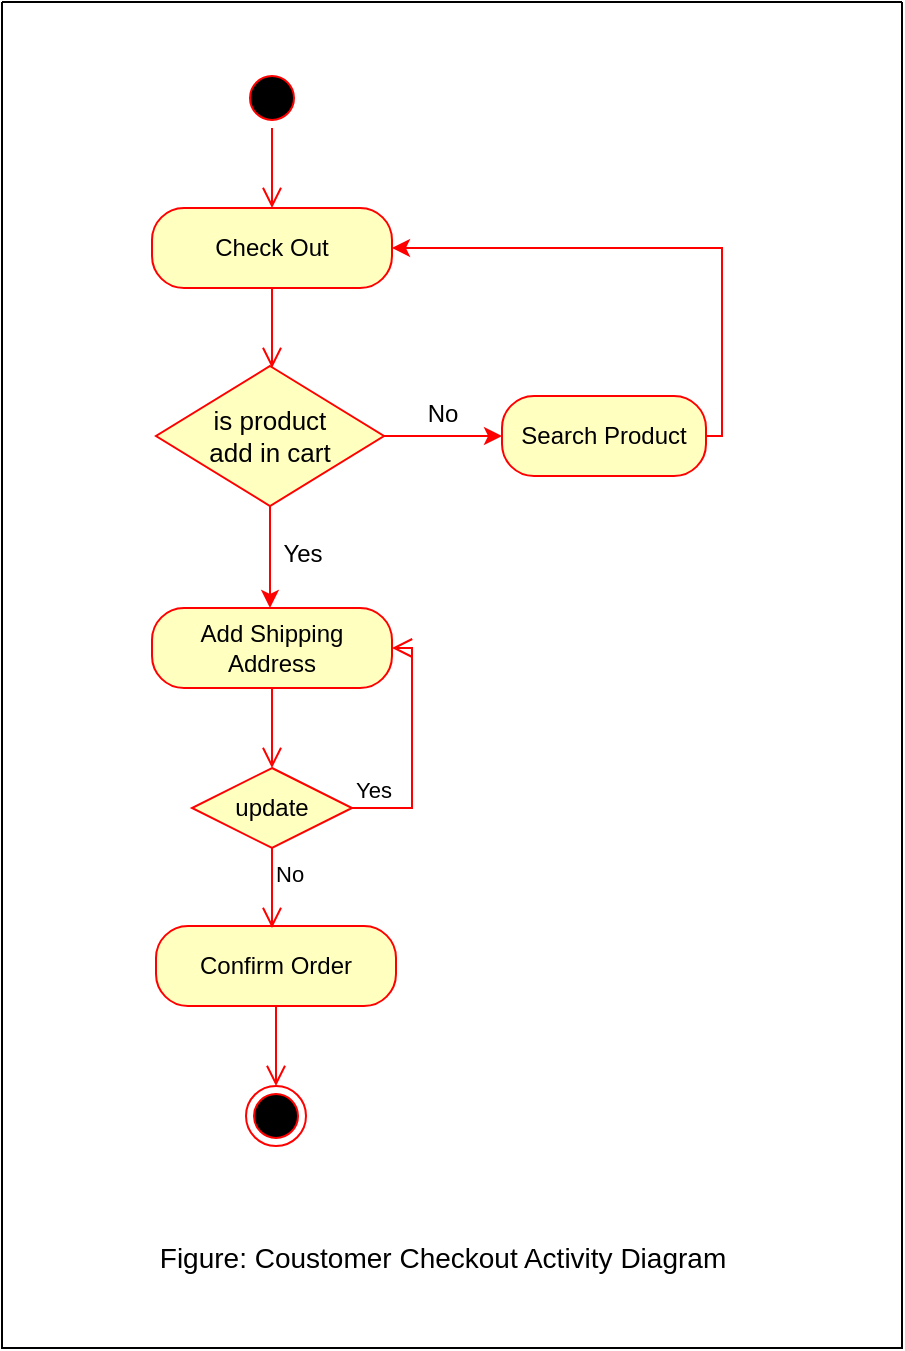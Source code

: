 <mxfile version="21.6.8" type="device">
  <diagram name="Page-1" id="uelJFIs8Anr73VACWAJr">
    <mxGraphModel dx="1036" dy="623" grid="1" gridSize="10" guides="1" tooltips="1" connect="1" arrows="1" fold="1" page="1" pageScale="1" pageWidth="850" pageHeight="1100" math="0" shadow="0">
      <root>
        <mxCell id="0" />
        <mxCell id="1" parent="0" />
        <mxCell id="rlGMDkgJDtpUSBhZU97J-1" value="" style="ellipse;html=1;shape=startState;fillColor=#000000;strokeColor=#ff0000;" parent="1" vertex="1">
          <mxGeometry x="350" y="150" width="30" height="30" as="geometry" />
        </mxCell>
        <mxCell id="rlGMDkgJDtpUSBhZU97J-2" value="" style="edgeStyle=orthogonalEdgeStyle;html=1;verticalAlign=bottom;endArrow=open;endSize=8;strokeColor=#FF0000;rounded=0;" parent="1" source="rlGMDkgJDtpUSBhZU97J-1" edge="1">
          <mxGeometry relative="1" as="geometry">
            <mxPoint x="365" y="220" as="targetPoint" />
          </mxGeometry>
        </mxCell>
        <mxCell id="rlGMDkgJDtpUSBhZU97J-3" value="Check Out" style="rounded=1;whiteSpace=wrap;html=1;arcSize=40;fontColor=#000000;fillColor=#ffffc0;strokeColor=#ff0000;" parent="1" vertex="1">
          <mxGeometry x="305" y="220" width="120" height="40" as="geometry" />
        </mxCell>
        <mxCell id="rlGMDkgJDtpUSBhZU97J-4" value="" style="edgeStyle=orthogonalEdgeStyle;html=1;verticalAlign=bottom;endArrow=open;endSize=8;strokeColor=#FF0000;rounded=0;" parent="1" source="rlGMDkgJDtpUSBhZU97J-3" edge="1">
          <mxGeometry relative="1" as="geometry">
            <mxPoint x="365" y="300" as="targetPoint" />
          </mxGeometry>
        </mxCell>
        <mxCell id="rlGMDkgJDtpUSBhZU97J-11" value="" style="edgeStyle=orthogonalEdgeStyle;rounded=0;orthogonalLoop=1;jettySize=auto;html=1;strokeColor=#FF0000;" parent="1" source="rlGMDkgJDtpUSBhZU97J-5" edge="1">
          <mxGeometry relative="1" as="geometry">
            <mxPoint x="480" y="334" as="targetPoint" />
          </mxGeometry>
        </mxCell>
        <mxCell id="rlGMDkgJDtpUSBhZU97J-16" style="edgeStyle=orthogonalEdgeStyle;rounded=0;orthogonalLoop=1;jettySize=auto;html=1;exitX=0.5;exitY=1;exitDx=0;exitDy=0;strokeColor=#FF0000;" parent="1" source="rlGMDkgJDtpUSBhZU97J-5" edge="1">
          <mxGeometry relative="1" as="geometry">
            <mxPoint x="364" y="420" as="targetPoint" />
          </mxGeometry>
        </mxCell>
        <mxCell id="rlGMDkgJDtpUSBhZU97J-5" value="&lt;font style=&quot;font-size: 13px;&quot;&gt;is product&lt;br&gt;add in cart&lt;/font&gt;" style="rhombus;whiteSpace=wrap;html=1;fontColor=#000000;fillColor=#ffffc0;strokeColor=#ff0000;" parent="1" vertex="1">
          <mxGeometry x="307" y="299" width="114" height="70" as="geometry" />
        </mxCell>
        <mxCell id="rlGMDkgJDtpUSBhZU97J-15" style="edgeStyle=orthogonalEdgeStyle;rounded=0;orthogonalLoop=1;jettySize=auto;html=1;exitX=1;exitY=0.5;exitDx=0;exitDy=0;entryX=1;entryY=0.5;entryDx=0;entryDy=0;strokeColor=#FF0000;" parent="1" source="rlGMDkgJDtpUSBhZU97J-12" target="rlGMDkgJDtpUSBhZU97J-3" edge="1">
          <mxGeometry relative="1" as="geometry">
            <Array as="points">
              <mxPoint x="590" y="334" />
              <mxPoint x="590" y="240" />
            </Array>
          </mxGeometry>
        </mxCell>
        <mxCell id="rlGMDkgJDtpUSBhZU97J-14" value="No" style="text;html=1;align=center;verticalAlign=middle;resizable=0;points=[];autosize=1;strokeColor=none;fillColor=none;" parent="1" vertex="1">
          <mxGeometry x="430" y="308" width="40" height="30" as="geometry" />
        </mxCell>
        <mxCell id="rlGMDkgJDtpUSBhZU97J-17" value="Yes" style="text;html=1;align=center;verticalAlign=middle;resizable=0;points=[];autosize=1;strokeColor=none;fillColor=none;" parent="1" vertex="1">
          <mxGeometry x="360" y="378" width="40" height="30" as="geometry" />
        </mxCell>
        <mxCell id="rlGMDkgJDtpUSBhZU97J-18" value="Add Shipping Address" style="rounded=1;whiteSpace=wrap;html=1;arcSize=40;fontColor=#000000;fillColor=#ffffc0;strokeColor=#ff0000;" parent="1" vertex="1">
          <mxGeometry x="305" y="420" width="120" height="40" as="geometry" />
        </mxCell>
        <mxCell id="rlGMDkgJDtpUSBhZU97J-19" value="" style="edgeStyle=orthogonalEdgeStyle;html=1;verticalAlign=bottom;endArrow=open;endSize=8;strokeColor=#FF0000;rounded=0;" parent="1" source="rlGMDkgJDtpUSBhZU97J-18" edge="1">
          <mxGeometry relative="1" as="geometry">
            <mxPoint x="365" y="500" as="targetPoint" />
          </mxGeometry>
        </mxCell>
        <mxCell id="rlGMDkgJDtpUSBhZU97J-22" value="" style="ellipse;html=1;shape=endState;fillColor=#000000;strokeColor=#ff0000;" parent="1" vertex="1">
          <mxGeometry x="352" y="659" width="30" height="30" as="geometry" />
        </mxCell>
        <mxCell id="rlGMDkgJDtpUSBhZU97J-23" value="Confirm Order" style="rounded=1;whiteSpace=wrap;html=1;arcSize=40;fontColor=#000000;fillColor=#ffffc0;strokeColor=#ff0000;" parent="1" vertex="1">
          <mxGeometry x="307" y="579" width="120" height="40" as="geometry" />
        </mxCell>
        <mxCell id="rlGMDkgJDtpUSBhZU97J-24" value="" style="edgeStyle=orthogonalEdgeStyle;html=1;verticalAlign=bottom;endArrow=open;endSize=8;strokeColor=#FF0000;rounded=0;" parent="1" source="rlGMDkgJDtpUSBhZU97J-23" edge="1">
          <mxGeometry relative="1" as="geometry">
            <mxPoint x="367" y="659" as="targetPoint" />
          </mxGeometry>
        </mxCell>
        <mxCell id="rlGMDkgJDtpUSBhZU97J-26" value="update" style="rhombus;whiteSpace=wrap;html=1;fontColor=#000000;fillColor=#ffffc0;strokeColor=#ff0000;" parent="1" vertex="1">
          <mxGeometry x="325" y="500" width="80" height="40" as="geometry" />
        </mxCell>
        <mxCell id="rlGMDkgJDtpUSBhZU97J-27" value="Yes" style="edgeStyle=orthogonalEdgeStyle;html=1;align=left;verticalAlign=bottom;endArrow=open;endSize=8;strokeColor=#FF0000;rounded=0;entryX=1;entryY=0.5;entryDx=0;entryDy=0;" parent="1" source="rlGMDkgJDtpUSBhZU97J-26" target="rlGMDkgJDtpUSBhZU97J-18" edge="1">
          <mxGeometry x="-1" relative="1" as="geometry">
            <mxPoint x="505" y="520" as="targetPoint" />
            <Array as="points">
              <mxPoint x="435" y="520" />
              <mxPoint x="435" y="440" />
            </Array>
          </mxGeometry>
        </mxCell>
        <mxCell id="rlGMDkgJDtpUSBhZU97J-28" value="No" style="edgeStyle=orthogonalEdgeStyle;html=1;align=left;verticalAlign=top;endArrow=open;endSize=8;strokeColor=#FF0000;rounded=0;" parent="1" source="rlGMDkgJDtpUSBhZU97J-26" edge="1">
          <mxGeometry x="-1" relative="1" as="geometry">
            <mxPoint x="365" y="580" as="targetPoint" />
          </mxGeometry>
        </mxCell>
        <mxCell id="rlGMDkgJDtpUSBhZU97J-29" value="" style="swimlane;startSize=0;" parent="1" vertex="1">
          <mxGeometry x="230" y="117" width="450" height="673" as="geometry" />
        </mxCell>
        <mxCell id="rlGMDkgJDtpUSBhZU97J-12" value="Search Product" style="rounded=1;whiteSpace=wrap;html=1;arcSize=40;fontColor=#000000;fillColor=#ffffc0;strokeColor=#ff0000;" parent="rlGMDkgJDtpUSBhZU97J-29" vertex="1">
          <mxGeometry x="250" y="197" width="102" height="40" as="geometry" />
        </mxCell>
        <mxCell id="073oX15DX5aGsPmUtMl6-1" value="&lt;font style=&quot;font-size: 14px;&quot;&gt;Figure: Coustomer Checkout Activity Diagram&lt;/font&gt;" style="text;html=1;align=center;verticalAlign=middle;resizable=0;points=[];autosize=1;strokeColor=none;fillColor=none;" vertex="1" parent="rlGMDkgJDtpUSBhZU97J-29">
          <mxGeometry x="65" y="613" width="310" height="30" as="geometry" />
        </mxCell>
      </root>
    </mxGraphModel>
  </diagram>
</mxfile>
